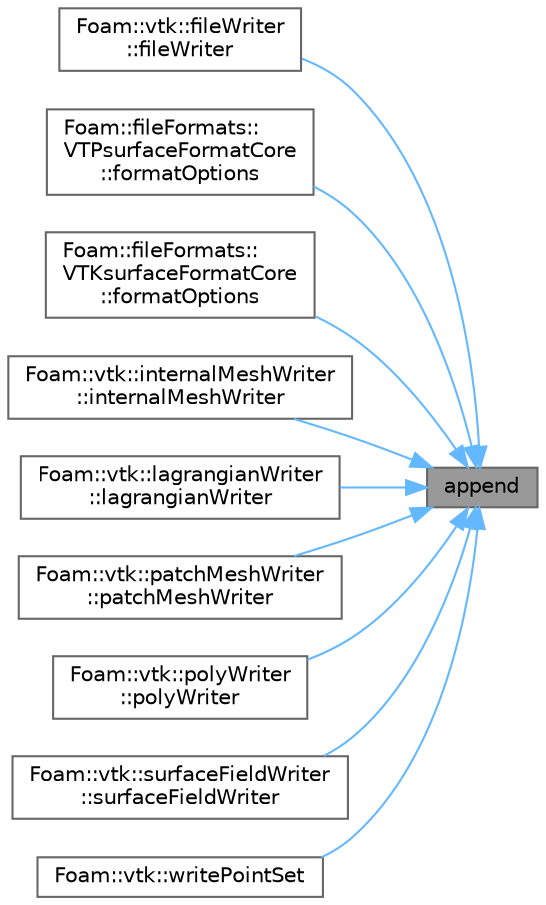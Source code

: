 digraph "append"
{
 // LATEX_PDF_SIZE
  bgcolor="transparent";
  edge [fontname=Helvetica,fontsize=10,labelfontname=Helvetica,labelfontsize=10];
  node [fontname=Helvetica,fontsize=10,shape=box,height=0.2,width=0.4];
  rankdir="RL";
  Node1 [id="Node000001",label="append",height=0.2,width=0.4,color="gray40", fillcolor="grey60", style="filled", fontcolor="black",tooltip=" "];
  Node1 -> Node2 [id="edge1_Node000001_Node000002",dir="back",color="steelblue1",style="solid",tooltip=" "];
  Node2 [id="Node000002",label="Foam::vtk::fileWriter\l::fileWriter",height=0.2,width=0.4,color="grey40", fillcolor="white", style="filled",URL="$classFoam_1_1vtk_1_1fileWriter.html#a221e39fd0a259d448483e50021dc2414",tooltip=" "];
  Node1 -> Node3 [id="edge2_Node000001_Node000003",dir="back",color="steelblue1",style="solid",tooltip=" "];
  Node3 [id="Node000003",label="Foam::fileFormats::\lVTPsurfaceFormatCore\l::formatOptions",height=0.2,width=0.4,color="grey40", fillcolor="white", style="filled",URL="$classFoam_1_1fileFormats_1_1VTPsurfaceFormatCore.html#a714920e5b4a597d114b80d1b3e5b898d",tooltip=" "];
  Node1 -> Node4 [id="edge3_Node000001_Node000004",dir="back",color="steelblue1",style="solid",tooltip=" "];
  Node4 [id="Node000004",label="Foam::fileFormats::\lVTKsurfaceFormatCore\l::formatOptions",height=0.2,width=0.4,color="grey40", fillcolor="white", style="filled",URL="$classFoam_1_1fileFormats_1_1VTKsurfaceFormatCore.html#a39d44529ca41198d1f29cb670c5512ff",tooltip=" "];
  Node1 -> Node5 [id="edge4_Node000001_Node000005",dir="back",color="steelblue1",style="solid",tooltip=" "];
  Node5 [id="Node000005",label="Foam::vtk::internalMeshWriter\l::internalMeshWriter",height=0.2,width=0.4,color="grey40", fillcolor="white", style="filled",URL="$classFoam_1_1vtk_1_1internalMeshWriter.html#aaa573dc00de32a6cbfa6ba2c431641cb",tooltip=" "];
  Node1 -> Node6 [id="edge5_Node000001_Node000006",dir="back",color="steelblue1",style="solid",tooltip=" "];
  Node6 [id="Node000006",label="Foam::vtk::lagrangianWriter\l::lagrangianWriter",height=0.2,width=0.4,color="grey40", fillcolor="white", style="filled",URL="$classFoam_1_1vtk_1_1lagrangianWriter.html#adb064d959820ff201381f4409d2de137",tooltip=" "];
  Node1 -> Node7 [id="edge6_Node000001_Node000007",dir="back",color="steelblue1",style="solid",tooltip=" "];
  Node7 [id="Node000007",label="Foam::vtk::patchMeshWriter\l::patchMeshWriter",height=0.2,width=0.4,color="grey40", fillcolor="white", style="filled",URL="$classFoam_1_1vtk_1_1patchMeshWriter.html#a55da138f7b5d1a4ccaecd3a4aa94eac2",tooltip=" "];
  Node1 -> Node8 [id="edge7_Node000001_Node000008",dir="back",color="steelblue1",style="solid",tooltip=" "];
  Node8 [id="Node000008",label="Foam::vtk::polyWriter\l::polyWriter",height=0.2,width=0.4,color="grey40", fillcolor="white", style="filled",URL="$classFoam_1_1vtk_1_1polyWriter.html#a78334fb0d4781a082b1cbf3b9d38f4bd",tooltip=" "];
  Node1 -> Node9 [id="edge8_Node000001_Node000009",dir="back",color="steelblue1",style="solid",tooltip=" "];
  Node9 [id="Node000009",label="Foam::vtk::surfaceFieldWriter\l::surfaceFieldWriter",height=0.2,width=0.4,color="grey40", fillcolor="white", style="filled",URL="$classFoam_1_1vtk_1_1surfaceFieldWriter.html#a00a814f881054340d1c32bfce2d8d5a3",tooltip=" "];
  Node1 -> Node10 [id="edge9_Node000001_Node000010",dir="back",color="steelblue1",style="solid",tooltip=" "];
  Node10 [id="Node000010",label="Foam::vtk::writePointSet",height=0.2,width=0.4,color="grey40", fillcolor="white", style="filled",URL="$namespaceFoam_1_1vtk.html#a1c70e3b157adb4e998e687cd79dafdf6",tooltip=" "];
}
